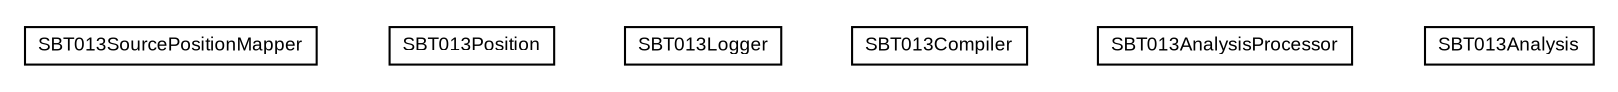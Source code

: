 #!/usr/local/bin/dot
#
# Class diagram 
# Generated by UMLGraph version R5_6-24-gf6e263 (http://www.umlgraph.org/)
#

digraph G {
	edge [fontname="arial",fontsize=10,labelfontname="arial",labelfontsize=10];
	node [fontname="arial",fontsize=10,shape=plaintext];
	nodesep=0.25;
	ranksep=0.5;
	// com.google.code.sbt.compiler.sbt013.SBT013SourcePositionMapper
	c0 [label=<<table title="com.google.code.sbt.compiler.sbt013.SBT013SourcePositionMapper" border="0" cellborder="1" cellspacing="0" cellpadding="2" port="p" href="./SBT013SourcePositionMapper.html">
		<tr><td><table border="0" cellspacing="0" cellpadding="1">
<tr><td align="center" balign="center"> SBT013SourcePositionMapper </td></tr>
		</table></td></tr>
		</table>>, URL="./SBT013SourcePositionMapper.html", fontname="arial", fontcolor="black", fontsize=9.0];
	// com.google.code.sbt.compiler.sbt013.SBT013Position
	c1 [label=<<table title="com.google.code.sbt.compiler.sbt013.SBT013Position" border="0" cellborder="1" cellspacing="0" cellpadding="2" port="p" href="./SBT013Position.html">
		<tr><td><table border="0" cellspacing="0" cellpadding="1">
<tr><td align="center" balign="center"> SBT013Position </td></tr>
		</table></td></tr>
		</table>>, URL="./SBT013Position.html", fontname="arial", fontcolor="black", fontsize=9.0];
	// com.google.code.sbt.compiler.sbt013.SBT013Logger
	c2 [label=<<table title="com.google.code.sbt.compiler.sbt013.SBT013Logger" border="0" cellborder="1" cellspacing="0" cellpadding="2" port="p" href="./SBT013Logger.html">
		<tr><td><table border="0" cellspacing="0" cellpadding="1">
<tr><td align="center" balign="center"> SBT013Logger </td></tr>
		</table></td></tr>
		</table>>, URL="./SBT013Logger.html", fontname="arial", fontcolor="black", fontsize=9.0];
	// com.google.code.sbt.compiler.sbt013.SBT013Compiler
	c3 [label=<<table title="com.google.code.sbt.compiler.sbt013.SBT013Compiler" border="0" cellborder="1" cellspacing="0" cellpadding="2" port="p" href="./SBT013Compiler.html">
		<tr><td><table border="0" cellspacing="0" cellpadding="1">
<tr><td align="center" balign="center"> SBT013Compiler </td></tr>
		</table></td></tr>
		</table>>, URL="./SBT013Compiler.html", fontname="arial", fontcolor="black", fontsize=9.0];
	// com.google.code.sbt.compiler.sbt013.SBT013AnalysisProcessor
	c4 [label=<<table title="com.google.code.sbt.compiler.sbt013.SBT013AnalysisProcessor" border="0" cellborder="1" cellspacing="0" cellpadding="2" port="p" href="./SBT013AnalysisProcessor.html">
		<tr><td><table border="0" cellspacing="0" cellpadding="1">
<tr><td align="center" balign="center"> SBT013AnalysisProcessor </td></tr>
		</table></td></tr>
		</table>>, URL="./SBT013AnalysisProcessor.html", fontname="arial", fontcolor="black", fontsize=9.0];
	// com.google.code.sbt.compiler.sbt013.SBT013Analysis
	c5 [label=<<table title="com.google.code.sbt.compiler.sbt013.SBT013Analysis" border="0" cellborder="1" cellspacing="0" cellpadding="2" port="p" href="./SBT013Analysis.html">
		<tr><td><table border="0" cellspacing="0" cellpadding="1">
<tr><td align="center" balign="center"> SBT013Analysis </td></tr>
		</table></td></tr>
		</table>>, URL="./SBT013Analysis.html", fontname="arial", fontcolor="black", fontsize=9.0];
}

